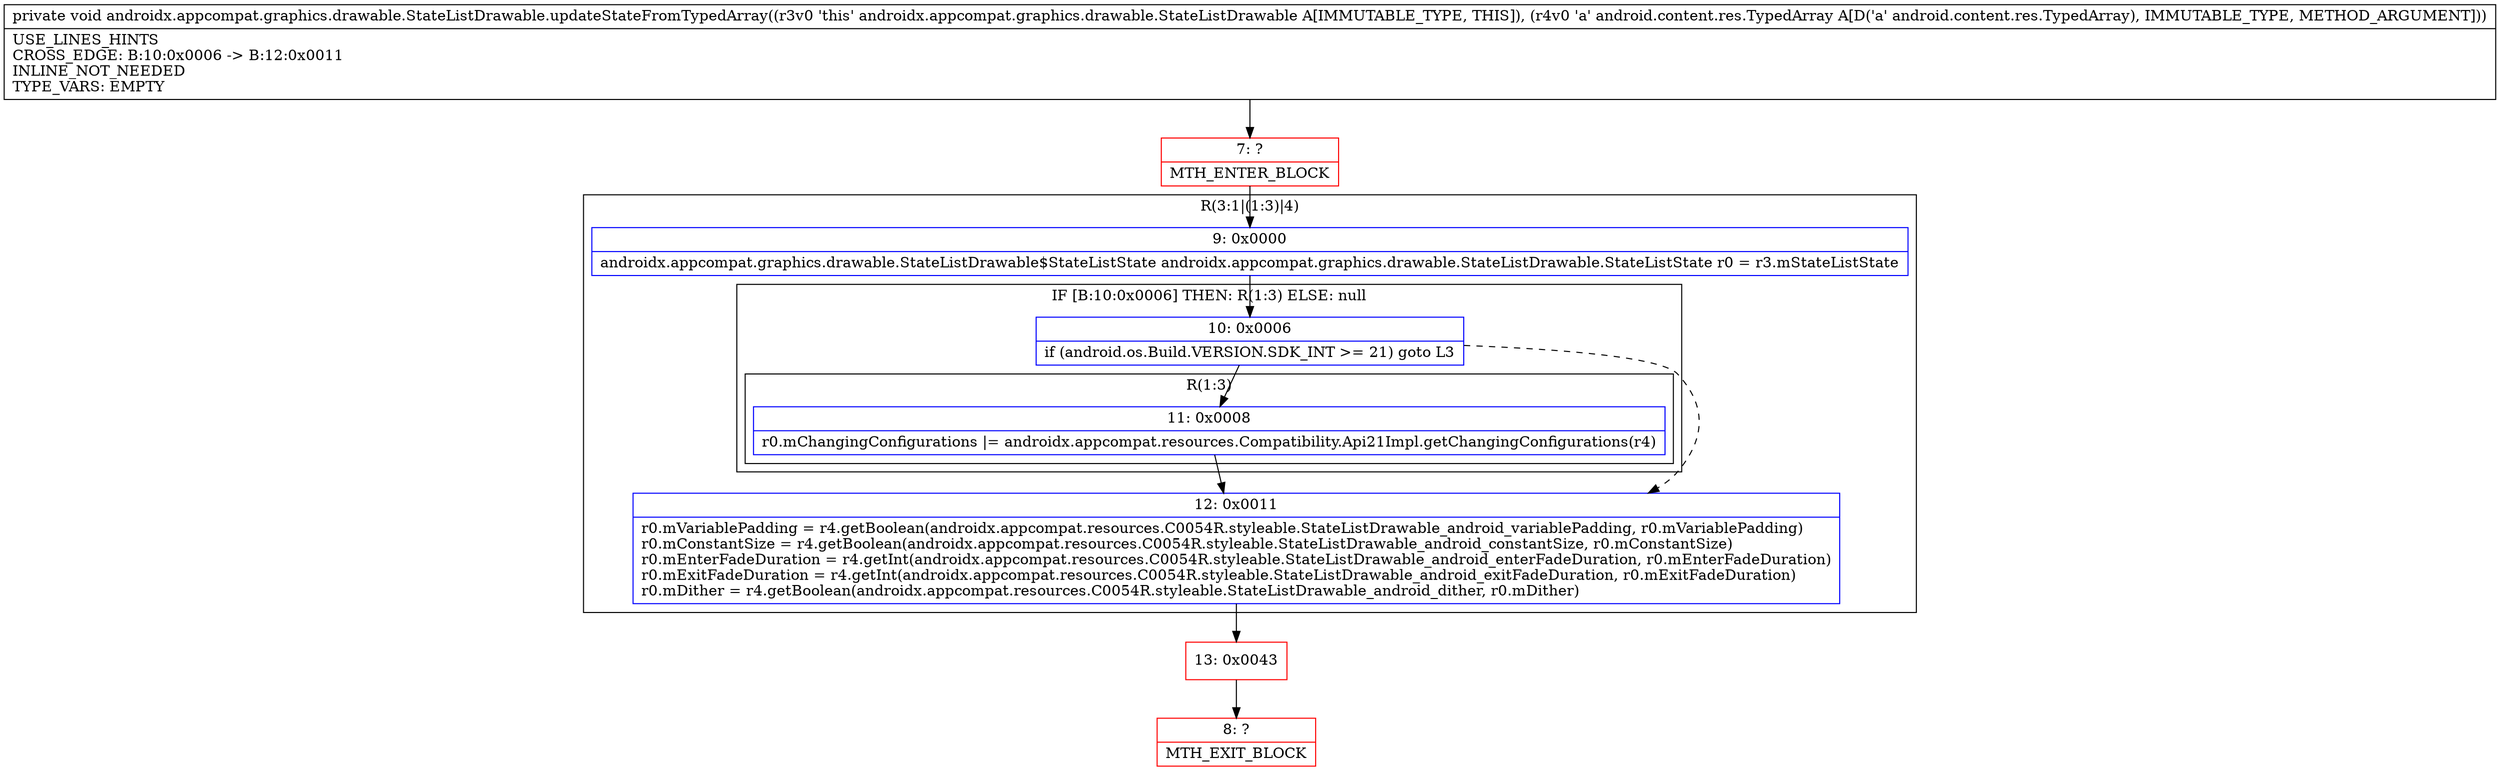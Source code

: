 digraph "CFG forandroidx.appcompat.graphics.drawable.StateListDrawable.updateStateFromTypedArray(Landroid\/content\/res\/TypedArray;)V" {
subgraph cluster_Region_1070786744 {
label = "R(3:1|(1:3)|4)";
node [shape=record,color=blue];
Node_9 [shape=record,label="{9\:\ 0x0000|androidx.appcompat.graphics.drawable.StateListDrawable$StateListState androidx.appcompat.graphics.drawable.StateListDrawable.StateListState r0 = r3.mStateListState\l}"];
subgraph cluster_IfRegion_618901972 {
label = "IF [B:10:0x0006] THEN: R(1:3) ELSE: null";
node [shape=record,color=blue];
Node_10 [shape=record,label="{10\:\ 0x0006|if (android.os.Build.VERSION.SDK_INT \>= 21) goto L3\l}"];
subgraph cluster_Region_2124278941 {
label = "R(1:3)";
node [shape=record,color=blue];
Node_11 [shape=record,label="{11\:\ 0x0008|r0.mChangingConfigurations \|= androidx.appcompat.resources.Compatibility.Api21Impl.getChangingConfigurations(r4)\l}"];
}
}
Node_12 [shape=record,label="{12\:\ 0x0011|r0.mVariablePadding = r4.getBoolean(androidx.appcompat.resources.C0054R.styleable.StateListDrawable_android_variablePadding, r0.mVariablePadding)\lr0.mConstantSize = r4.getBoolean(androidx.appcompat.resources.C0054R.styleable.StateListDrawable_android_constantSize, r0.mConstantSize)\lr0.mEnterFadeDuration = r4.getInt(androidx.appcompat.resources.C0054R.styleable.StateListDrawable_android_enterFadeDuration, r0.mEnterFadeDuration)\lr0.mExitFadeDuration = r4.getInt(androidx.appcompat.resources.C0054R.styleable.StateListDrawable_android_exitFadeDuration, r0.mExitFadeDuration)\lr0.mDither = r4.getBoolean(androidx.appcompat.resources.C0054R.styleable.StateListDrawable_android_dither, r0.mDither)\l}"];
}
Node_7 [shape=record,color=red,label="{7\:\ ?|MTH_ENTER_BLOCK\l}"];
Node_13 [shape=record,color=red,label="{13\:\ 0x0043}"];
Node_8 [shape=record,color=red,label="{8\:\ ?|MTH_EXIT_BLOCK\l}"];
MethodNode[shape=record,label="{private void androidx.appcompat.graphics.drawable.StateListDrawable.updateStateFromTypedArray((r3v0 'this' androidx.appcompat.graphics.drawable.StateListDrawable A[IMMUTABLE_TYPE, THIS]), (r4v0 'a' android.content.res.TypedArray A[D('a' android.content.res.TypedArray), IMMUTABLE_TYPE, METHOD_ARGUMENT]))  | USE_LINES_HINTS\lCROSS_EDGE: B:10:0x0006 \-\> B:12:0x0011\lINLINE_NOT_NEEDED\lTYPE_VARS: EMPTY\l}"];
MethodNode -> Node_7;Node_9 -> Node_10;
Node_10 -> Node_11;
Node_10 -> Node_12[style=dashed];
Node_11 -> Node_12;
Node_12 -> Node_13;
Node_7 -> Node_9;
Node_13 -> Node_8;
}

